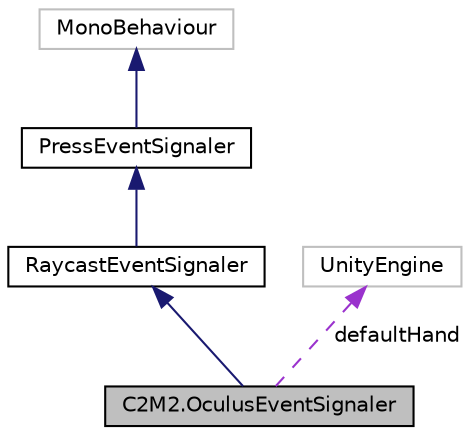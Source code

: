 digraph "C2M2.OculusEventSignaler"
{
 // LATEX_PDF_SIZE
  edge [fontname="Helvetica",fontsize="10",labelfontname="Helvetica",labelfontsize="10"];
  node [fontname="Helvetica",fontsize="10",shape=record];
  Node1 [label="C2M2.OculusEventSignaler",height=0.2,width=0.4,color="black", fillcolor="grey75", style="filled", fontcolor="black",tooltip="Activate raycast triggers using oculus controller buttons and fingertip distance"];
  Node2 -> Node1 [dir="back",color="midnightblue",fontsize="10",style="solid",fontname="Helvetica"];
  Node2 [label="RaycastEventSignaler",height=0.2,width=0.4,color="black", fillcolor="white", style="filled",URL="$db/d3b/class_c2_m2_1_1_raycast_event_signaler.html",tooltip=" "];
  Node3 -> Node2 [dir="back",color="midnightblue",fontsize="10",style="solid",fontname="Helvetica"];
  Node3 [label="PressEventSignaler",height=0.2,width=0.4,color="black", fillcolor="white", style="filled",URL="$d6/d51/class_c2_m2_1_1_press_event_signaler.html",tooltip="Send press, holdPress, and endPress events based on set values of Pressed and RaycastTriggerManager"];
  Node4 -> Node3 [dir="back",color="midnightblue",fontsize="10",style="solid",fontname="Helvetica"];
  Node4 [label="MonoBehaviour",height=0.2,width=0.4,color="grey75", fillcolor="white", style="filled",tooltip=" "];
  Node5 -> Node1 [dir="back",color="darkorchid3",fontsize="10",style="dashed",label=" defaultHand" ,fontname="Helvetica"];
  Node5 [label="UnityEngine",height=0.2,width=0.4,color="grey75", fillcolor="white", style="filled",tooltip=" "];
}
